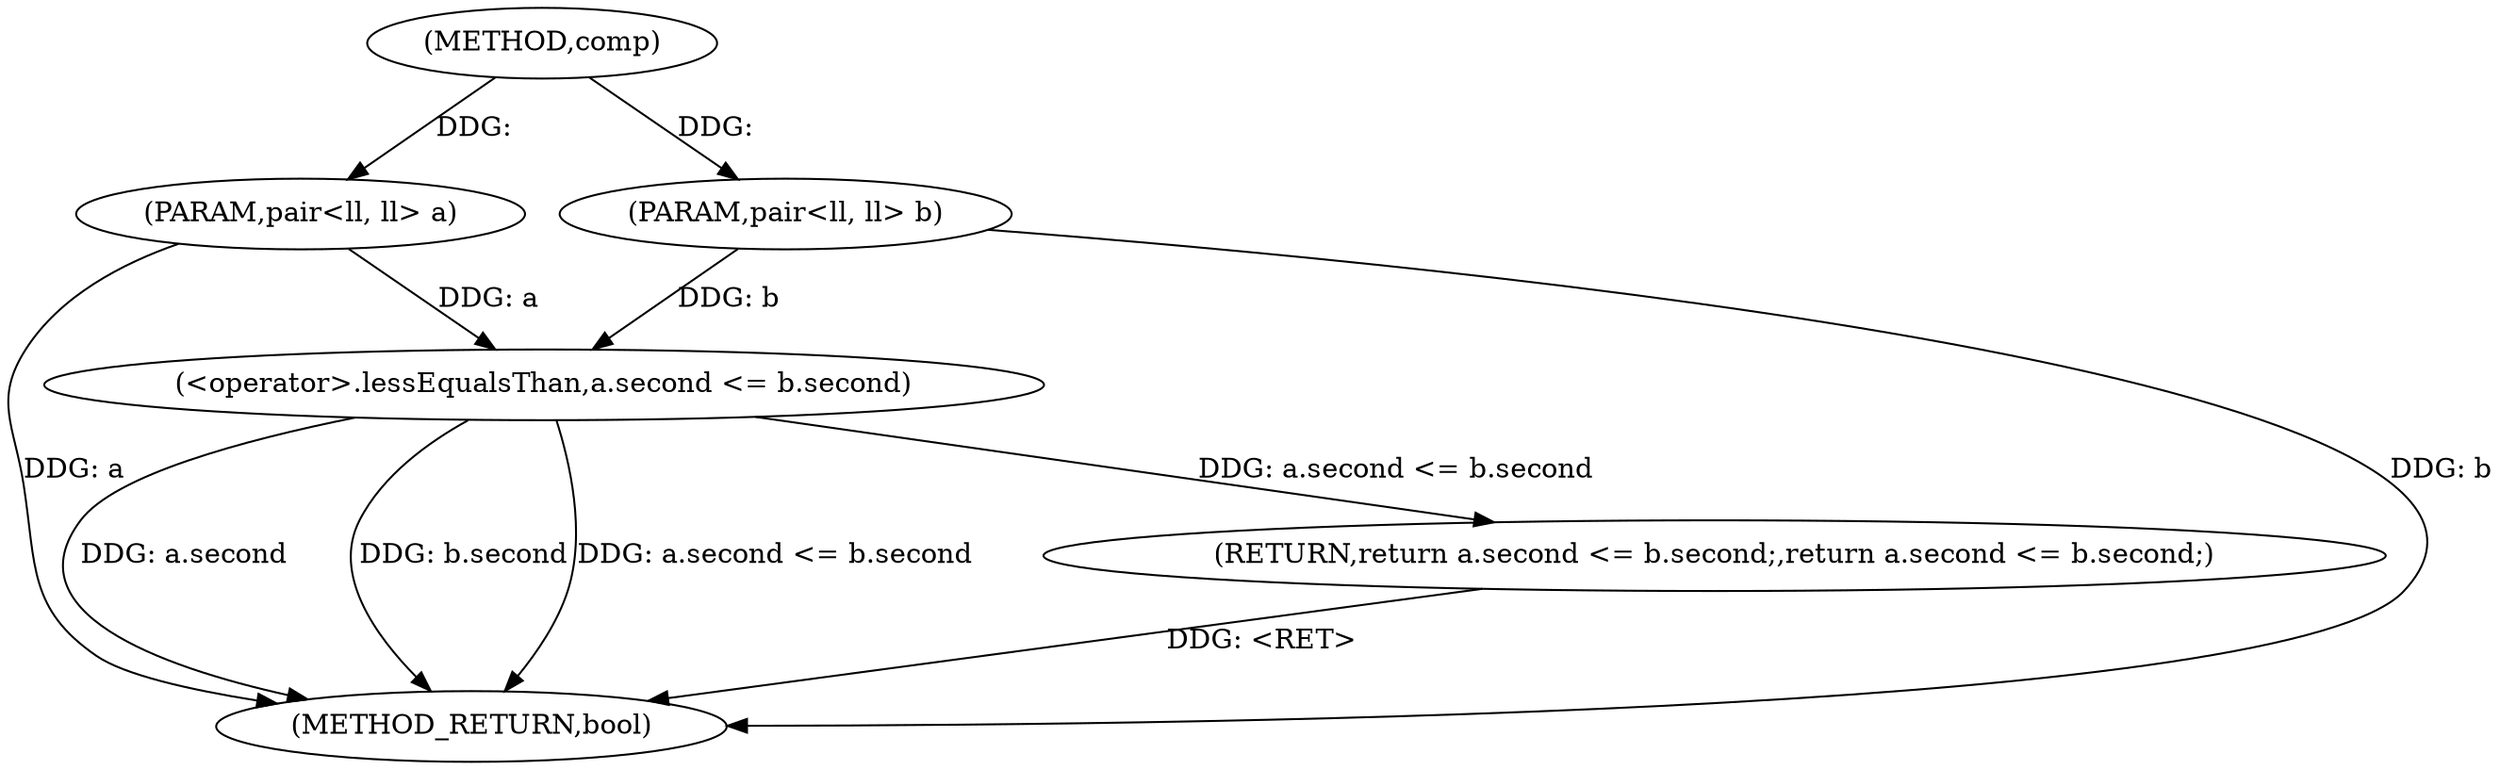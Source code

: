 digraph "comp" {  
"1000724" [label = "(METHOD,comp)" ]
"1000736" [label = "(METHOD_RETURN,bool)" ]
"1000725" [label = "(PARAM,pair<ll, ll> a)" ]
"1000726" [label = "(PARAM,pair<ll, ll> b)" ]
"1000728" [label = "(RETURN,return a.second <= b.second;,return a.second <= b.second;)" ]
"1000729" [label = "(<operator>.lessEqualsThan,a.second <= b.second)" ]
  "1000728" -> "1000736"  [ label = "DDG: <RET>"] 
  "1000725" -> "1000736"  [ label = "DDG: a"] 
  "1000726" -> "1000736"  [ label = "DDG: b"] 
  "1000729" -> "1000736"  [ label = "DDG: a.second"] 
  "1000729" -> "1000736"  [ label = "DDG: b.second"] 
  "1000729" -> "1000736"  [ label = "DDG: a.second <= b.second"] 
  "1000724" -> "1000725"  [ label = "DDG: "] 
  "1000724" -> "1000726"  [ label = "DDG: "] 
  "1000729" -> "1000728"  [ label = "DDG: a.second <= b.second"] 
  "1000725" -> "1000729"  [ label = "DDG: a"] 
  "1000726" -> "1000729"  [ label = "DDG: b"] 
}
